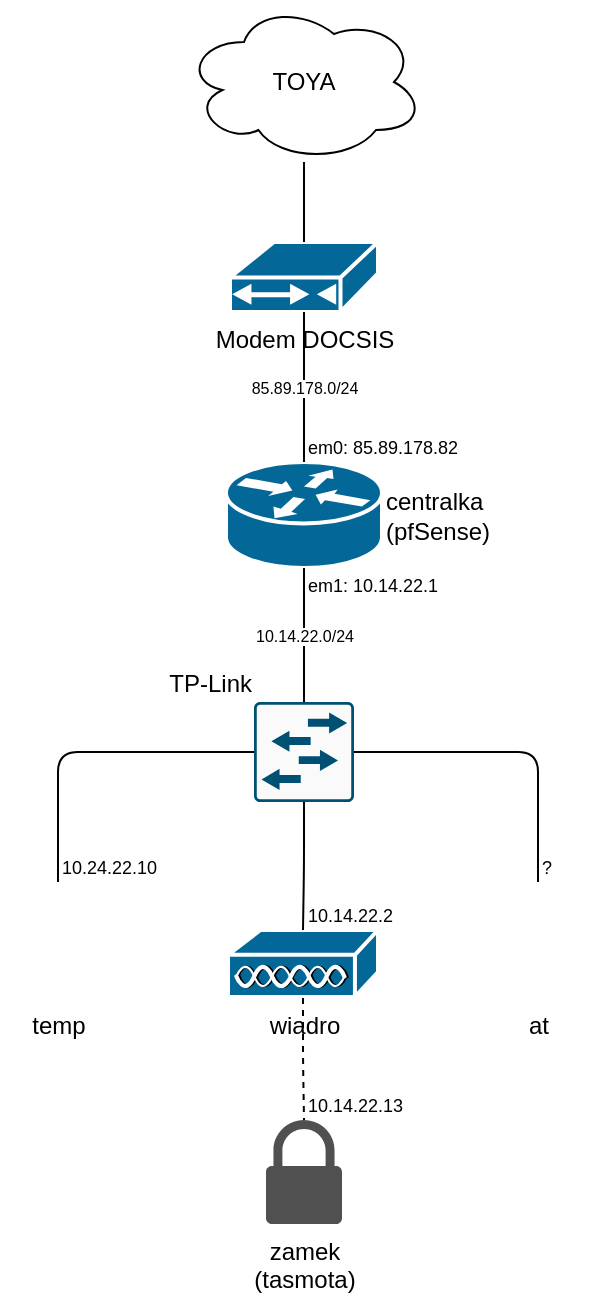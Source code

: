 <mxfile version="13.10.9"><diagram id="jgs03Wjjydz2txsNqvBH" name="Page-1"><mxGraphModel dx="916" dy="470" grid="1" gridSize="10" guides="1" tooltips="1" connect="1" arrows="1" fold="1" page="1" pageScale="1" pageWidth="827" pageHeight="1169" math="0" shadow="0"><root><mxCell id="0"/><mxCell id="1" parent="0"/><mxCell id="Wl6_7tuoPRMq0GNjKFsi-1" value="centralka&lt;br&gt;(pfSense)" style="shape=mxgraph.cisco.routers.router;html=1;pointerEvents=1;dashed=0;fillColor=#036897;strokeColor=#ffffff;strokeWidth=2;verticalLabelPosition=middle;verticalAlign=middle;align=left;outlineConnect=0;labelPosition=right;" vertex="1" parent="1"><mxGeometry x="363" y="230" width="78" height="53" as="geometry"/></mxCell><mxCell id="Wl6_7tuoPRMq0GNjKFsi-2" value="Modem DOCSIS" style="shape=mxgraph.cisco.modems_and_phones.cable_modem;html=1;pointerEvents=1;dashed=0;fillColor=#036897;strokeColor=#ffffff;strokeWidth=2;verticalLabelPosition=bottom;verticalAlign=top;align=center;outlineConnect=0;" vertex="1" parent="1"><mxGeometry x="365" y="120" width="74" height="35" as="geometry"/></mxCell><mxCell id="Wl6_7tuoPRMq0GNjKFsi-3" value="TP-Link" style="points=[[0.015,0.015,0],[0.985,0.015,0],[0.985,0.985,0],[0.015,0.985,0],[0.25,0,0],[0.5,0,0],[0.75,0,0],[1,0.25,0],[1,0.5,0],[1,0.75,0],[0.75,1,0],[0.5,1,0],[0.25,1,0],[0,0.75,0],[0,0.5,0],[0,0.25,0]];verticalLabelPosition=top;html=1;verticalAlign=bottom;aspect=fixed;align=right;pointerEvents=1;shape=mxgraph.cisco19.rect;prIcon=l2_switch;fillColor=#FAFAFA;strokeColor=#005073;labelPosition=left;" vertex="1" parent="1"><mxGeometry x="377" y="350" width="50" height="50" as="geometry"/></mxCell><mxCell id="Wl6_7tuoPRMq0GNjKFsi-4" value="wiadro" style="shape=mxgraph.cisco.misc.access_point;html=1;pointerEvents=1;dashed=0;fillColor=#036897;strokeColor=#ffffff;strokeWidth=2;verticalLabelPosition=bottom;verticalAlign=top;align=center;outlineConnect=0;" vertex="1" parent="1"><mxGeometry x="364" y="464" width="75" height="34" as="geometry"/></mxCell><mxCell id="Wl6_7tuoPRMq0GNjKFsi-5" value="temp" style="shape=image;html=1;verticalAlign=top;verticalLabelPosition=bottom;labelBackgroundColor=#ffffff;imageAspect=0;aspect=fixed;image=https://cdn4.iconfinder.com/data/icons/logos-and-brands/512/272_Raspberry_Pi_logo-128.png" vertex="1" parent="1"><mxGeometry x="250" y="440" width="58" height="58" as="geometry"/></mxCell><mxCell id="Wl6_7tuoPRMq0GNjKFsi-6" value="at" style="shape=image;html=1;verticalAlign=top;verticalLabelPosition=bottom;labelBackgroundColor=#ffffff;imageAspect=0;aspect=fixed;image=https://cdn4.iconfinder.com/data/icons/logos-and-brands/512/272_Raspberry_Pi_logo-128.png" vertex="1" parent="1"><mxGeometry x="490" y="440" width="58" height="58" as="geometry"/></mxCell><mxCell id="Wl6_7tuoPRMq0GNjKFsi-9" value="" style="edgeStyle=orthogonalEdgeStyle;rounded=0;orthogonalLoop=1;jettySize=auto;html=1;endArrow=none;endFill=0;" edge="1" parent="1" source="Wl6_7tuoPRMq0GNjKFsi-7" target="Wl6_7tuoPRMq0GNjKFsi-2"><mxGeometry relative="1" as="geometry"/></mxCell><mxCell id="Wl6_7tuoPRMq0GNjKFsi-7" value="TOYA" style="ellipse;shape=cloud;whiteSpace=wrap;html=1;" vertex="1" parent="1"><mxGeometry x="342" width="120" height="80" as="geometry"/></mxCell><mxCell id="Wl6_7tuoPRMq0GNjKFsi-18" value="&lt;meta charset=&quot;utf-8&quot;&gt;&lt;span style=&quot;color: rgb(0, 0, 0); font-family: helvetica; font-size: 8px; font-style: normal; font-weight: 400; letter-spacing: normal; text-align: center; text-indent: 0px; text-transform: none; word-spacing: 0px; background-color: rgb(255, 255, 255); display: inline; float: none;&quot;&gt;85.89.178.0/24&lt;/span&gt;" style="endArrow=none;html=1;edgeStyle=orthogonalEdgeStyle;fontSize=8;" edge="1" parent="1" source="Wl6_7tuoPRMq0GNjKFsi-1" target="Wl6_7tuoPRMq0GNjKFsi-2"><mxGeometry relative="1" as="geometry"><mxPoint x="190" y="230" as="sourcePoint"/><mxPoint x="350" y="230" as="targetPoint"/></mxGeometry></mxCell><mxCell id="Wl6_7tuoPRMq0GNjKFsi-19" value="em0: 85.89.178.82" style="edgeLabel;resizable=0;html=1;align=left;verticalAlign=bottom;fontSize=9;labelPosition=right;verticalLabelPosition=top;" connectable="0" vertex="1" parent="Wl6_7tuoPRMq0GNjKFsi-18"><mxGeometry x="-1" relative="1" as="geometry"/></mxCell><mxCell id="Wl6_7tuoPRMq0GNjKFsi-21" value="&lt;span style=&quot;color: rgb(0 , 0 , 0) ; font-family: &amp;#34;helvetica&amp;#34; ; font-size: 8px ; font-style: normal ; font-weight: 400 ; letter-spacing: normal ; text-align: center ; text-indent: 0px ; text-transform: none ; word-spacing: 0px ; background-color: rgb(255 , 255 , 255) ; display: inline ; float: none&quot;&gt;10.14.22.0/24&lt;/span&gt;" style="endArrow=none;html=1;edgeStyle=orthogonalEdgeStyle;fontSize=8;" edge="1" parent="1" source="Wl6_7tuoPRMq0GNjKFsi-1" target="Wl6_7tuoPRMq0GNjKFsi-3"><mxGeometry relative="1" as="geometry"><mxPoint x="150" y="260" as="sourcePoint"/><mxPoint x="310" y="260" as="targetPoint"/></mxGeometry></mxCell><mxCell id="Wl6_7tuoPRMq0GNjKFsi-22" value="em1: 10.14.22.1" style="edgeLabel;resizable=0;html=1;align=left;verticalAlign=top;fontSize=9;labelPosition=right;verticalLabelPosition=bottom;" connectable="0" vertex="1" parent="Wl6_7tuoPRMq0GNjKFsi-21"><mxGeometry x="-1" relative="1" as="geometry"><mxPoint y="-3" as="offset"/></mxGeometry></mxCell><mxCell id="Wl6_7tuoPRMq0GNjKFsi-24" value="" style="endArrow=none;html=1;edgeStyle=orthogonalEdgeStyle;fontSize=9;" edge="1" parent="1" source="Wl6_7tuoPRMq0GNjKFsi-3" target="Wl6_7tuoPRMq0GNjKFsi-5"><mxGeometry relative="1" as="geometry"><mxPoint x="290" y="360" as="sourcePoint"/><mxPoint x="450" y="420" as="targetPoint"/></mxGeometry></mxCell><mxCell id="Wl6_7tuoPRMq0GNjKFsi-26" value="10.24.22.10" style="edgeLabel;resizable=0;html=1;align=left;verticalAlign=bottom;labelPosition=right;verticalLabelPosition=top;fontSize=9;" connectable="0" vertex="1" parent="Wl6_7tuoPRMq0GNjKFsi-24"><mxGeometry x="1" relative="1" as="geometry"/></mxCell><mxCell id="Wl6_7tuoPRMq0GNjKFsi-27" value="" style="endArrow=none;html=1;edgeStyle=orthogonalEdgeStyle;fontSize=9;exitX=1;exitY=0.5;exitDx=0;exitDy=0;exitPerimeter=0;" edge="1" parent="1" source="Wl6_7tuoPRMq0GNjKFsi-3" target="Wl6_7tuoPRMq0GNjKFsi-6"><mxGeometry relative="1" as="geometry"><mxPoint x="410" y="530" as="sourcePoint"/><mxPoint x="570" y="530" as="targetPoint"/></mxGeometry></mxCell><mxCell id="Wl6_7tuoPRMq0GNjKFsi-29" value="?" style="edgeLabel;resizable=0;html=1;align=left;verticalAlign=bottom;fontSize=9;labelPosition=right;verticalLabelPosition=top;" connectable="0" vertex="1" parent="Wl6_7tuoPRMq0GNjKFsi-27"><mxGeometry x="1" relative="1" as="geometry"/></mxCell><mxCell id="Wl6_7tuoPRMq0GNjKFsi-30" value="" style="endArrow=none;html=1;edgeStyle=orthogonalEdgeStyle;fontSize=9;" edge="1" parent="1" source="Wl6_7tuoPRMq0GNjKFsi-3" target="Wl6_7tuoPRMq0GNjKFsi-4"><mxGeometry relative="1" as="geometry"><mxPoint x="370" y="550" as="sourcePoint"/><mxPoint x="530" y="550" as="targetPoint"/></mxGeometry></mxCell><mxCell id="Wl6_7tuoPRMq0GNjKFsi-32" value="10.14.22.2" style="edgeLabel;resizable=0;html=1;align=left;verticalAlign=bottom;labelPosition=right;verticalLabelPosition=top;fontSize=9;" connectable="0" vertex="1" parent="Wl6_7tuoPRMq0GNjKFsi-30"><mxGeometry x="1" relative="1" as="geometry"/></mxCell><mxCell id="Wl6_7tuoPRMq0GNjKFsi-46" value="zamek&lt;br style=&quot;font-size: 12px;&quot;&gt;(tasmota)" style="pointerEvents=1;shadow=0;dashed=0;html=1;strokeColor=none;fillColor=#505050;labelPosition=center;verticalLabelPosition=bottom;verticalAlign=top;outlineConnect=0;align=center;shape=mxgraph.office.security.lock_protected;fontSize=12;" vertex="1" parent="1"><mxGeometry x="383" y="559" width="38" height="52" as="geometry"/></mxCell><mxCell id="Wl6_7tuoPRMq0GNjKFsi-47" value="" style="endArrow=none;html=1;edgeStyle=orthogonalEdgeStyle;fontSize=12;dashed=1;" edge="1" parent="1" source="Wl6_7tuoPRMq0GNjKFsi-4" target="Wl6_7tuoPRMq0GNjKFsi-46"><mxGeometry relative="1" as="geometry"><mxPoint x="300" y="600" as="sourcePoint"/><mxPoint x="460" y="600" as="targetPoint"/></mxGeometry></mxCell><mxCell id="Wl6_7tuoPRMq0GNjKFsi-49" value="10.14.22.13" style="edgeLabel;resizable=0;html=1;align=left;verticalAlign=bottom;labelPosition=right;verticalLabelPosition=top;fontSize=9;" connectable="0" vertex="1" parent="Wl6_7tuoPRMq0GNjKFsi-47"><mxGeometry x="1" relative="1" as="geometry"/></mxCell></root></mxGraphModel></diagram></mxfile>
